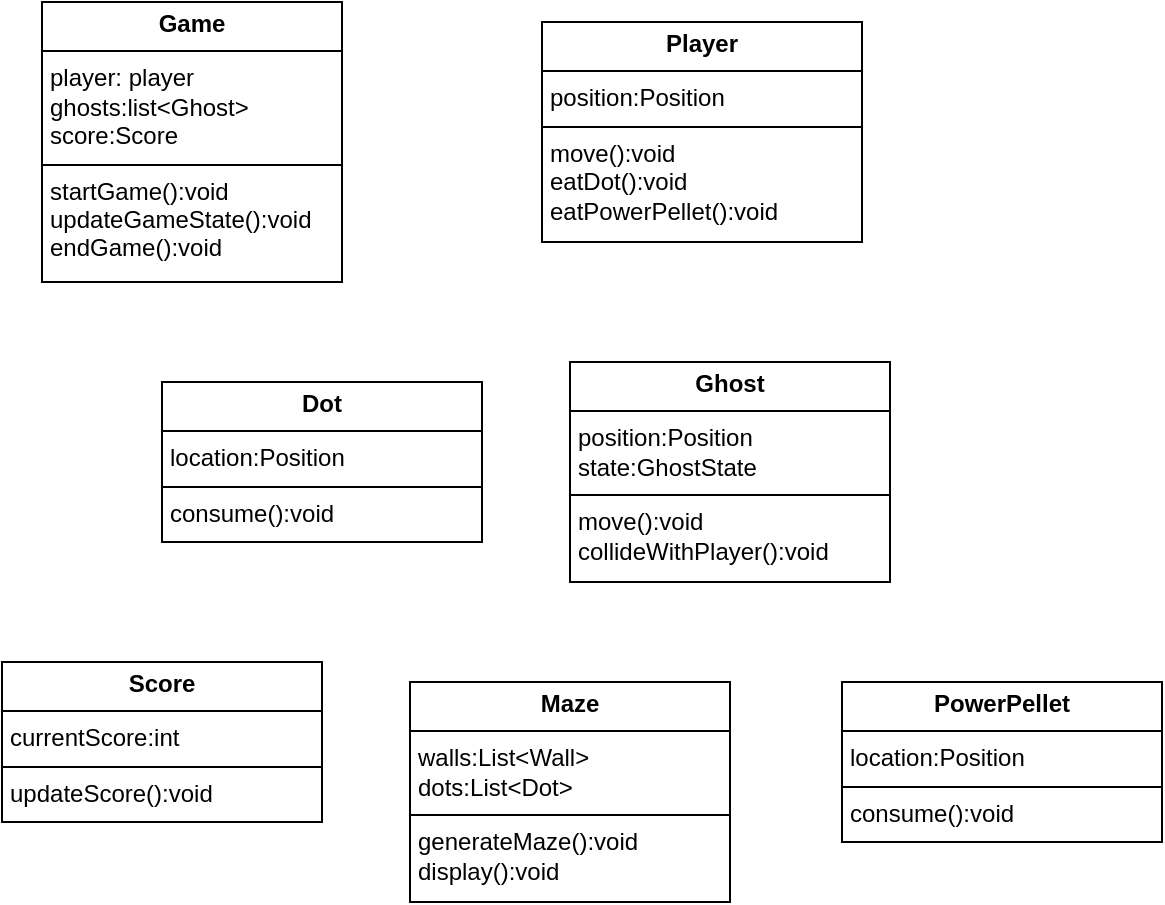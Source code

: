 <mxfile version="26.0.2">
  <diagram name="第 1 页" id="l2jdzYZH9_w73Ac9TYoo">
    <mxGraphModel dx="1242" dy="565" grid="1" gridSize="10" guides="1" tooltips="1" connect="1" arrows="1" fold="1" page="1" pageScale="1" pageWidth="827" pageHeight="1169" math="0" shadow="0">
      <root>
        <mxCell id="0" />
        <mxCell id="1" parent="0" />
        <mxCell id="WF13jpROr5PymhudBGi4-75" value="&lt;p style=&quot;margin:0px;margin-top:4px;text-align:center;&quot;&gt;&lt;b&gt;Game&lt;/b&gt;&lt;/p&gt;&lt;hr size=&quot;1&quot; style=&quot;border-style:solid;&quot;&gt;&lt;p style=&quot;margin:0px;margin-left:4px;&quot;&gt;player: player&lt;/p&gt;&lt;p style=&quot;margin:0px;margin-left:4px;&quot;&gt;ghosts:list&amp;lt;Ghost&amp;gt;&lt;/p&gt;&lt;p style=&quot;margin:0px;margin-left:4px;&quot;&gt;score:Score&lt;/p&gt;&lt;hr size=&quot;1&quot; style=&quot;border-style:solid;&quot;&gt;&lt;p style=&quot;margin:0px;margin-left:4px;&quot;&gt;startGame():void&lt;/p&gt;&lt;p style=&quot;margin:0px;margin-left:4px;&quot;&gt;updateGameState():void&lt;/p&gt;&lt;p style=&quot;margin:0px;margin-left:4px;&quot;&gt;endGame():void&lt;/p&gt;" style="verticalAlign=top;align=left;overflow=fill;html=1;whiteSpace=wrap;" vertex="1" parent="1">
          <mxGeometry x="150" y="210" width="150" height="140" as="geometry" />
        </mxCell>
        <mxCell id="WF13jpROr5PymhudBGi4-80" value="&lt;p style=&quot;margin:0px;margin-top:4px;text-align:center;&quot;&gt;&lt;b&gt;Player&lt;/b&gt;&lt;/p&gt;&lt;hr size=&quot;1&quot; style=&quot;border-style:solid;&quot;&gt;&lt;p style=&quot;margin:0px;margin-left:4px;&quot;&gt;position:Position&lt;/p&gt;&lt;hr size=&quot;1&quot; style=&quot;border-style:solid;&quot;&gt;&lt;p style=&quot;margin:0px;margin-left:4px;&quot;&gt;move():void&lt;/p&gt;&lt;p style=&quot;margin:0px;margin-left:4px;&quot;&gt;eatDot():void&lt;/p&gt;&lt;p style=&quot;margin:0px;margin-left:4px;&quot;&gt;eatPowerPellet():void&lt;/p&gt;&lt;p style=&quot;margin:0px;margin-left:4px;&quot;&gt;&lt;br&gt;&lt;/p&gt;&lt;p style=&quot;margin:0px;margin-left:4px;&quot;&gt;&lt;br&gt;&lt;/p&gt;" style="verticalAlign=top;align=left;overflow=fill;html=1;whiteSpace=wrap;" vertex="1" parent="1">
          <mxGeometry x="400" y="220" width="160" height="110" as="geometry" />
        </mxCell>
        <mxCell id="WF13jpROr5PymhudBGi4-81" value="&lt;p style=&quot;margin:0px;margin-top:4px;text-align:center;&quot;&gt;&lt;b&gt;Dot&lt;/b&gt;&lt;/p&gt;&lt;hr size=&quot;1&quot; style=&quot;border-style:solid;&quot;&gt;&lt;p style=&quot;margin:0px;margin-left:4px;&quot;&gt;location:Position&lt;/p&gt;&lt;hr size=&quot;1&quot; style=&quot;border-style:solid;&quot;&gt;&lt;p style=&quot;margin:0px;margin-left:4px;&quot;&gt;consume():void&lt;/p&gt;" style="verticalAlign=top;align=left;overflow=fill;html=1;whiteSpace=wrap;" vertex="1" parent="1">
          <mxGeometry x="210" y="400" width="160" height="80" as="geometry" />
        </mxCell>
        <mxCell id="WF13jpROr5PymhudBGi4-87" value="&lt;p style=&quot;margin:0px;margin-top:4px;text-align:center;&quot;&gt;&lt;b&gt;Ghost&lt;/b&gt;&lt;/p&gt;&lt;hr size=&quot;1&quot; style=&quot;border-style:solid;&quot;&gt;&lt;p style=&quot;margin:0px;margin-left:4px;&quot;&gt;position:Position&lt;/p&gt;&lt;p style=&quot;margin:0px;margin-left:4px;&quot;&gt;state:GhostState&lt;/p&gt;&lt;hr size=&quot;1&quot; style=&quot;border-style:solid;&quot;&gt;&lt;p style=&quot;margin:0px;margin-left:4px;&quot;&gt;move():void&lt;/p&gt;&lt;p style=&quot;margin:0px;margin-left:4px;&quot;&gt;collideWithPlayer():void&lt;/p&gt;&lt;p style=&quot;margin:0px;margin-left:4px;&quot;&gt;&lt;br&gt;&lt;/p&gt;" style="verticalAlign=top;align=left;overflow=fill;html=1;whiteSpace=wrap;" vertex="1" parent="1">
          <mxGeometry x="414" y="390" width="160" height="110" as="geometry" />
        </mxCell>
        <mxCell id="WF13jpROr5PymhudBGi4-88" value="&lt;p style=&quot;margin:0px;margin-top:4px;text-align:center;&quot;&gt;&lt;b&gt;Score&lt;/b&gt;&lt;/p&gt;&lt;hr size=&quot;1&quot; style=&quot;border-style:solid;&quot;&gt;&lt;p style=&quot;margin:0px;margin-left:4px;&quot;&gt;currentScore:int&lt;/p&gt;&lt;hr size=&quot;1&quot; style=&quot;border-style:solid;&quot;&gt;&lt;p style=&quot;margin:0px;margin-left:4px;&quot;&gt;updateScore():void&lt;/p&gt;" style="verticalAlign=top;align=left;overflow=fill;html=1;whiteSpace=wrap;" vertex="1" parent="1">
          <mxGeometry x="130" y="540" width="160" height="80" as="geometry" />
        </mxCell>
        <mxCell id="WF13jpROr5PymhudBGi4-89" value="&lt;p style=&quot;margin:0px;margin-top:4px;text-align:center;&quot;&gt;&lt;b&gt;Maze&lt;/b&gt;&lt;/p&gt;&lt;hr size=&quot;1&quot; style=&quot;border-style:solid;&quot;&gt;&lt;p style=&quot;margin:0px;margin-left:4px;&quot;&gt;walls:List&amp;lt;Wall&amp;gt;&lt;/p&gt;&lt;p style=&quot;margin:0px;margin-left:4px;&quot;&gt;dots:List&amp;lt;Dot&amp;gt;&lt;/p&gt;&lt;hr size=&quot;1&quot; style=&quot;border-style:solid;&quot;&gt;&lt;p style=&quot;margin:0px;margin-left:4px;&quot;&gt;generateMaze():void&lt;/p&gt;&lt;p style=&quot;margin:0px;margin-left:4px;&quot;&gt;display():void&lt;/p&gt;" style="verticalAlign=top;align=left;overflow=fill;html=1;whiteSpace=wrap;" vertex="1" parent="1">
          <mxGeometry x="334" y="550" width="160" height="110" as="geometry" />
        </mxCell>
        <mxCell id="WF13jpROr5PymhudBGi4-90" value="&lt;p style=&quot;margin:0px;margin-top:4px;text-align:center;&quot;&gt;&lt;b&gt;PowerPellet&lt;/b&gt;&lt;/p&gt;&lt;hr size=&quot;1&quot; style=&quot;border-style:solid;&quot;&gt;&lt;p style=&quot;margin:0px;margin-left:4px;&quot;&gt;location:Position&lt;/p&gt;&lt;hr size=&quot;1&quot; style=&quot;border-style:solid;&quot;&gt;&lt;p style=&quot;margin:0px;margin-left:4px;&quot;&gt;consume():void&lt;/p&gt;" style="verticalAlign=top;align=left;overflow=fill;html=1;whiteSpace=wrap;" vertex="1" parent="1">
          <mxGeometry x="550" y="550" width="160" height="80" as="geometry" />
        </mxCell>
        <mxCell id="WF13jpROr5PymhudBGi4-91" style="edgeStyle=orthogonalEdgeStyle;rounded=0;orthogonalLoop=1;jettySize=auto;html=1;exitX=0.5;exitY=1;exitDx=0;exitDy=0;" edge="1" parent="1" source="WF13jpROr5PymhudBGi4-90" target="WF13jpROr5PymhudBGi4-90">
          <mxGeometry relative="1" as="geometry" />
        </mxCell>
      </root>
    </mxGraphModel>
  </diagram>
</mxfile>
